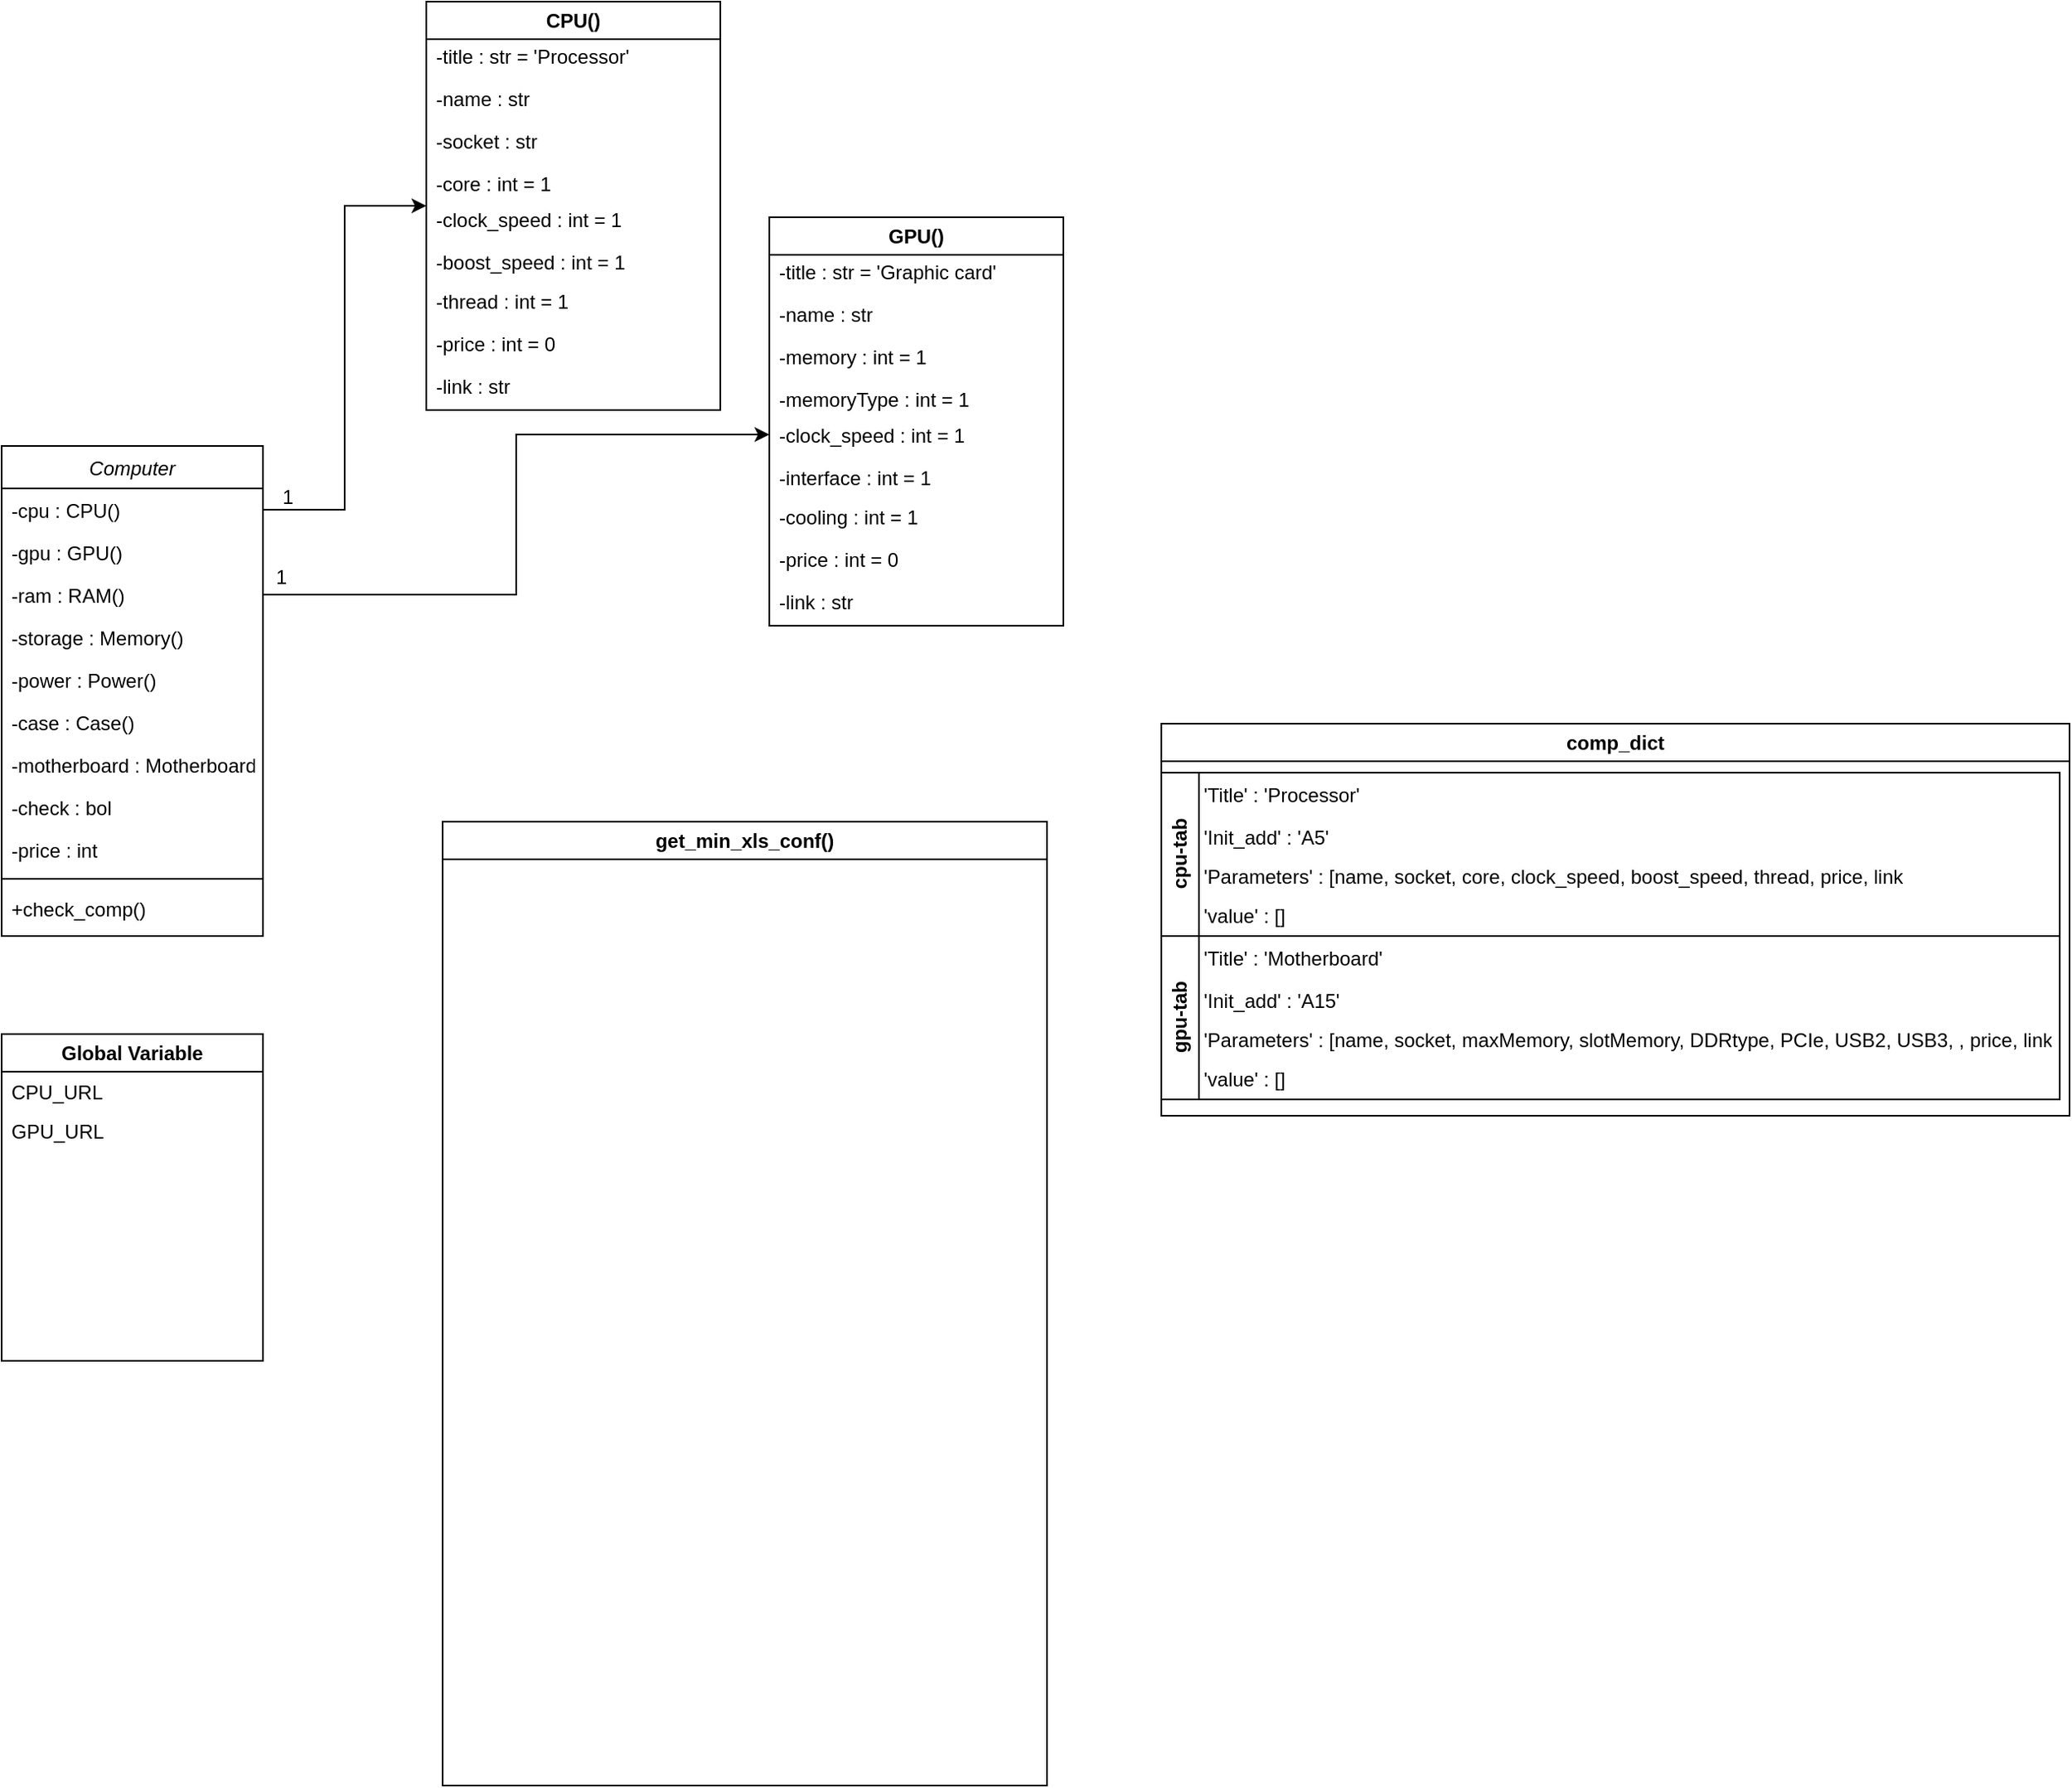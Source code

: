 <mxfile version="26.1.1">
  <diagram id="C5RBs43oDa-KdzZeNtuy" name="Page-1">
    <mxGraphModel dx="1674" dy="738" grid="1" gridSize="10" guides="1" tooltips="1" connect="1" arrows="1" fold="1" page="1" pageScale="1" pageWidth="827" pageHeight="1169" math="0" shadow="0">
      <root>
        <mxCell id="WIyWlLk6GJQsqaUBKTNV-0" />
        <mxCell id="WIyWlLk6GJQsqaUBKTNV-1" parent="WIyWlLk6GJQsqaUBKTNV-0" />
        <mxCell id="zkfFHV4jXpPFQw0GAbJ--0" value="Computer" style="swimlane;fontStyle=2;align=center;verticalAlign=top;childLayout=stackLayout;horizontal=1;startSize=26;horizontalStack=0;resizeParent=1;resizeLast=0;collapsible=1;marginBottom=0;rounded=0;shadow=0;strokeWidth=1;" parent="WIyWlLk6GJQsqaUBKTNV-1" vertex="1">
          <mxGeometry x="30" y="310" width="160" height="300" as="geometry">
            <mxRectangle x="230" y="140" width="160" height="26" as="alternateBounds" />
          </mxGeometry>
        </mxCell>
        <mxCell id="zkfFHV4jXpPFQw0GAbJ--1" value="-cpu : CPU()" style="text;align=left;verticalAlign=top;spacingLeft=4;spacingRight=4;overflow=hidden;rotatable=0;points=[[0,0.5],[1,0.5]];portConstraint=eastwest;" parent="zkfFHV4jXpPFQw0GAbJ--0" vertex="1">
          <mxGeometry y="26" width="160" height="26" as="geometry" />
        </mxCell>
        <mxCell id="zkfFHV4jXpPFQw0GAbJ--2" value="-gpu : GPU()" style="text;align=left;verticalAlign=top;spacingLeft=4;spacingRight=4;overflow=hidden;rotatable=0;points=[[0,0.5],[1,0.5]];portConstraint=eastwest;rounded=0;shadow=0;html=0;" parent="zkfFHV4jXpPFQw0GAbJ--0" vertex="1">
          <mxGeometry y="52" width="160" height="26" as="geometry" />
        </mxCell>
        <mxCell id="zkfFHV4jXpPFQw0GAbJ--3" value="-ram : RAM()" style="text;align=left;verticalAlign=top;spacingLeft=4;spacingRight=4;overflow=hidden;rotatable=0;points=[[0,0.5],[1,0.5]];portConstraint=eastwest;rounded=0;shadow=0;html=0;" parent="zkfFHV4jXpPFQw0GAbJ--0" vertex="1">
          <mxGeometry y="78" width="160" height="26" as="geometry" />
        </mxCell>
        <mxCell id="qNLP7G_rIwIwrKNpm0vT-1" value="-storage : Memory()" style="text;align=left;verticalAlign=top;spacingLeft=4;spacingRight=4;overflow=hidden;rotatable=0;points=[[0,0.5],[1,0.5]];portConstraint=eastwest;rounded=0;shadow=0;html=0;" parent="zkfFHV4jXpPFQw0GAbJ--0" vertex="1">
          <mxGeometry y="104" width="160" height="26" as="geometry" />
        </mxCell>
        <mxCell id="qNLP7G_rIwIwrKNpm0vT-2" value="-power : Power()" style="text;align=left;verticalAlign=top;spacingLeft=4;spacingRight=4;overflow=hidden;rotatable=0;points=[[0,0.5],[1,0.5]];portConstraint=eastwest;rounded=0;shadow=0;html=0;" parent="zkfFHV4jXpPFQw0GAbJ--0" vertex="1">
          <mxGeometry y="130" width="160" height="26" as="geometry" />
        </mxCell>
        <mxCell id="qNLP7G_rIwIwrKNpm0vT-3" value="-case : Case()" style="text;align=left;verticalAlign=top;spacingLeft=4;spacingRight=4;overflow=hidden;rotatable=0;points=[[0,0.5],[1,0.5]];portConstraint=eastwest;rounded=0;shadow=0;html=0;" parent="zkfFHV4jXpPFQw0GAbJ--0" vertex="1">
          <mxGeometry y="156" width="160" height="26" as="geometry" />
        </mxCell>
        <mxCell id="qNLP7G_rIwIwrKNpm0vT-4" value="-motherboard : Motherboard()" style="text;align=left;verticalAlign=top;spacingLeft=4;spacingRight=4;overflow=hidden;rotatable=0;points=[[0,0.5],[1,0.5]];portConstraint=eastwest;rounded=0;shadow=0;html=0;" parent="zkfFHV4jXpPFQw0GAbJ--0" vertex="1">
          <mxGeometry y="182" width="160" height="26" as="geometry" />
        </mxCell>
        <mxCell id="qNLP7G_rIwIwrKNpm0vT-5" value="-check : bol" style="text;align=left;verticalAlign=top;spacingLeft=4;spacingRight=4;overflow=hidden;rotatable=0;points=[[0,0.5],[1,0.5]];portConstraint=eastwest;rounded=0;shadow=0;html=0;" parent="zkfFHV4jXpPFQw0GAbJ--0" vertex="1">
          <mxGeometry y="208" width="160" height="26" as="geometry" />
        </mxCell>
        <mxCell id="qNLP7G_rIwIwrKNpm0vT-7" value="-price : int" style="text;align=left;verticalAlign=top;spacingLeft=4;spacingRight=4;overflow=hidden;rotatable=0;points=[[0,0.5],[1,0.5]];portConstraint=eastwest;rounded=0;shadow=0;html=0;" parent="zkfFHV4jXpPFQw0GAbJ--0" vertex="1">
          <mxGeometry y="234" width="160" height="26" as="geometry" />
        </mxCell>
        <mxCell id="zkfFHV4jXpPFQw0GAbJ--4" value="" style="line;html=1;strokeWidth=1;align=left;verticalAlign=middle;spacingTop=-1;spacingLeft=3;spacingRight=3;rotatable=0;labelPosition=right;points=[];portConstraint=eastwest;" parent="zkfFHV4jXpPFQw0GAbJ--0" vertex="1">
          <mxGeometry y="260" width="160" height="10" as="geometry" />
        </mxCell>
        <mxCell id="zkfFHV4jXpPFQw0GAbJ--5" value="+check_comp()" style="text;align=left;verticalAlign=top;spacingLeft=4;spacingRight=4;overflow=hidden;rotatable=0;points=[[0,0.5],[1,0.5]];portConstraint=eastwest;" parent="zkfFHV4jXpPFQw0GAbJ--0" vertex="1">
          <mxGeometry y="270" width="160" height="26" as="geometry" />
        </mxCell>
        <mxCell id="qNLP7G_rIwIwrKNpm0vT-10" value="CPU()" style="swimlane;whiteSpace=wrap;html=1;" parent="WIyWlLk6GJQsqaUBKTNV-1" vertex="1">
          <mxGeometry x="290" y="38" width="180" height="250" as="geometry" />
        </mxCell>
        <mxCell id="qNLP7G_rIwIwrKNpm0vT-16" value="-title : str = &#39;Processor&#39;" style="text;align=left;verticalAlign=top;spacingLeft=4;spacingRight=4;overflow=hidden;rotatable=0;points=[[0,0.5],[1,0.5]];portConstraint=eastwest;" parent="qNLP7G_rIwIwrKNpm0vT-10" vertex="1">
          <mxGeometry y="20" width="160" height="26" as="geometry" />
        </mxCell>
        <mxCell id="qNLP7G_rIwIwrKNpm0vT-17" value="-name : str" style="text;align=left;verticalAlign=top;spacingLeft=4;spacingRight=4;overflow=hidden;rotatable=0;points=[[0,0.5],[1,0.5]];portConstraint=eastwest;" parent="qNLP7G_rIwIwrKNpm0vT-10" vertex="1">
          <mxGeometry y="46" width="160" height="26" as="geometry" />
        </mxCell>
        <mxCell id="qNLP7G_rIwIwrKNpm0vT-18" value="-socket : str" style="text;align=left;verticalAlign=top;spacingLeft=4;spacingRight=4;overflow=hidden;rotatable=0;points=[[0,0.5],[1,0.5]];portConstraint=eastwest;" parent="qNLP7G_rIwIwrKNpm0vT-10" vertex="1">
          <mxGeometry y="72" width="160" height="26" as="geometry" />
        </mxCell>
        <mxCell id="qNLP7G_rIwIwrKNpm0vT-19" value="-core : int = 1" style="text;align=left;verticalAlign=top;spacingLeft=4;spacingRight=4;overflow=hidden;rotatable=0;points=[[0,0.5],[1,0.5]];portConstraint=eastwest;" parent="qNLP7G_rIwIwrKNpm0vT-10" vertex="1">
          <mxGeometry y="98" width="160" height="26" as="geometry" />
        </mxCell>
        <mxCell id="qNLP7G_rIwIwrKNpm0vT-20" value="-clock_speed : int = 1" style="text;align=left;verticalAlign=top;spacingLeft=4;spacingRight=4;overflow=hidden;rotatable=0;points=[[0,0.5],[1,0.5]];portConstraint=eastwest;" parent="qNLP7G_rIwIwrKNpm0vT-10" vertex="1">
          <mxGeometry y="120" width="160" height="26" as="geometry" />
        </mxCell>
        <mxCell id="qNLP7G_rIwIwrKNpm0vT-21" value="-boost_speed : int = 1" style="text;align=left;verticalAlign=top;spacingLeft=4;spacingRight=4;overflow=hidden;rotatable=0;points=[[0,0.5],[1,0.5]];portConstraint=eastwest;" parent="qNLP7G_rIwIwrKNpm0vT-10" vertex="1">
          <mxGeometry y="146" width="160" height="26" as="geometry" />
        </mxCell>
        <mxCell id="qNLP7G_rIwIwrKNpm0vT-22" value="-thread : int = 1" style="text;align=left;verticalAlign=top;spacingLeft=4;spacingRight=4;overflow=hidden;rotatable=0;points=[[0,0.5],[1,0.5]];portConstraint=eastwest;" parent="qNLP7G_rIwIwrKNpm0vT-10" vertex="1">
          <mxGeometry y="170" width="160" height="26" as="geometry" />
        </mxCell>
        <mxCell id="qNLP7G_rIwIwrKNpm0vT-23" value="-price : int = 0" style="text;align=left;verticalAlign=top;spacingLeft=4;spacingRight=4;overflow=hidden;rotatable=0;points=[[0,0.5],[1,0.5]];portConstraint=eastwest;" parent="qNLP7G_rIwIwrKNpm0vT-10" vertex="1">
          <mxGeometry y="196" width="160" height="26" as="geometry" />
        </mxCell>
        <mxCell id="qNLP7G_rIwIwrKNpm0vT-24" value="-link : str" style="text;align=left;verticalAlign=top;spacingLeft=4;spacingRight=4;overflow=hidden;rotatable=0;points=[[0,0.5],[1,0.5]];portConstraint=eastwest;" parent="qNLP7G_rIwIwrKNpm0vT-10" vertex="1">
          <mxGeometry y="222" width="160" height="26" as="geometry" />
        </mxCell>
        <mxCell id="qNLP7G_rIwIwrKNpm0vT-12" style="edgeStyle=orthogonalEdgeStyle;rounded=0;orthogonalLoop=1;jettySize=auto;html=1;exitX=1;exitY=0.5;exitDx=0;exitDy=0;entryX=0;entryY=0.5;entryDx=0;entryDy=0;" parent="WIyWlLk6GJQsqaUBKTNV-1" source="zkfFHV4jXpPFQw0GAbJ--1" target="qNLP7G_rIwIwrKNpm0vT-10" edge="1">
          <mxGeometry relative="1" as="geometry" />
        </mxCell>
        <mxCell id="qNLP7G_rIwIwrKNpm0vT-15" value="1" style="resizable=0;align=left;verticalAlign=bottom;labelBackgroundColor=none;fontSize=12;" parent="WIyWlLk6GJQsqaUBKTNV-1" connectable="0" vertex="1">
          <mxGeometry x="200" y="350" as="geometry" />
        </mxCell>
        <mxCell id="qNLP7G_rIwIwrKNpm0vT-25" value="GPU()" style="swimlane;whiteSpace=wrap;html=1;" parent="WIyWlLk6GJQsqaUBKTNV-1" vertex="1">
          <mxGeometry x="500" y="170" width="180" height="250" as="geometry" />
        </mxCell>
        <mxCell id="qNLP7G_rIwIwrKNpm0vT-26" value="-title : str = &#39;Graphic card&#39;" style="text;align=left;verticalAlign=top;spacingLeft=4;spacingRight=4;overflow=hidden;rotatable=0;points=[[0,0.5],[1,0.5]];portConstraint=eastwest;" parent="qNLP7G_rIwIwrKNpm0vT-25" vertex="1">
          <mxGeometry y="20" width="160" height="26" as="geometry" />
        </mxCell>
        <mxCell id="qNLP7G_rIwIwrKNpm0vT-27" value="-name : str" style="text;align=left;verticalAlign=top;spacingLeft=4;spacingRight=4;overflow=hidden;rotatable=0;points=[[0,0.5],[1,0.5]];portConstraint=eastwest;" parent="qNLP7G_rIwIwrKNpm0vT-25" vertex="1">
          <mxGeometry y="46" width="160" height="26" as="geometry" />
        </mxCell>
        <mxCell id="qNLP7G_rIwIwrKNpm0vT-28" value="-memory : int = 1" style="text;align=left;verticalAlign=top;spacingLeft=4;spacingRight=4;overflow=hidden;rotatable=0;points=[[0,0.5],[1,0.5]];portConstraint=eastwest;" parent="qNLP7G_rIwIwrKNpm0vT-25" vertex="1">
          <mxGeometry y="72" width="160" height="26" as="geometry" />
        </mxCell>
        <mxCell id="qNLP7G_rIwIwrKNpm0vT-29" value="-memoryType : int = 1" style="text;align=left;verticalAlign=top;spacingLeft=4;spacingRight=4;overflow=hidden;rotatable=0;points=[[0,0.5],[1,0.5]];portConstraint=eastwest;" parent="qNLP7G_rIwIwrKNpm0vT-25" vertex="1">
          <mxGeometry y="98" width="160" height="26" as="geometry" />
        </mxCell>
        <mxCell id="qNLP7G_rIwIwrKNpm0vT-30" value="-clock_speed : int = 1" style="text;align=left;verticalAlign=top;spacingLeft=4;spacingRight=4;overflow=hidden;rotatable=0;points=[[0,0.5],[1,0.5]];portConstraint=eastwest;" parent="qNLP7G_rIwIwrKNpm0vT-25" vertex="1">
          <mxGeometry y="120" width="160" height="26" as="geometry" />
        </mxCell>
        <mxCell id="qNLP7G_rIwIwrKNpm0vT-31" value="-interface : int = 1" style="text;align=left;verticalAlign=top;spacingLeft=4;spacingRight=4;overflow=hidden;rotatable=0;points=[[0,0.5],[1,0.5]];portConstraint=eastwest;" parent="qNLP7G_rIwIwrKNpm0vT-25" vertex="1">
          <mxGeometry y="146" width="160" height="26" as="geometry" />
        </mxCell>
        <mxCell id="qNLP7G_rIwIwrKNpm0vT-32" value="-cooling : int = 1" style="text;align=left;verticalAlign=top;spacingLeft=4;spacingRight=4;overflow=hidden;rotatable=0;points=[[0,0.5],[1,0.5]];portConstraint=eastwest;" parent="qNLP7G_rIwIwrKNpm0vT-25" vertex="1">
          <mxGeometry y="170" width="160" height="26" as="geometry" />
        </mxCell>
        <mxCell id="qNLP7G_rIwIwrKNpm0vT-33" value="-price : int = 0" style="text;align=left;verticalAlign=top;spacingLeft=4;spacingRight=4;overflow=hidden;rotatable=0;points=[[0,0.5],[1,0.5]];portConstraint=eastwest;" parent="qNLP7G_rIwIwrKNpm0vT-25" vertex="1">
          <mxGeometry y="196" width="160" height="26" as="geometry" />
        </mxCell>
        <mxCell id="qNLP7G_rIwIwrKNpm0vT-34" value="-link : str" style="text;align=left;verticalAlign=top;spacingLeft=4;spacingRight=4;overflow=hidden;rotatable=0;points=[[0,0.5],[1,0.5]];portConstraint=eastwest;" parent="qNLP7G_rIwIwrKNpm0vT-25" vertex="1">
          <mxGeometry y="222" width="160" height="26" as="geometry" />
        </mxCell>
        <mxCell id="qNLP7G_rIwIwrKNpm0vT-35" style="edgeStyle=orthogonalEdgeStyle;rounded=0;orthogonalLoop=1;jettySize=auto;html=1;exitX=1;exitY=0.5;exitDx=0;exitDy=0;entryX=0;entryY=0.5;entryDx=0;entryDy=0;" parent="WIyWlLk6GJQsqaUBKTNV-1" source="zkfFHV4jXpPFQw0GAbJ--3" target="qNLP7G_rIwIwrKNpm0vT-30" edge="1">
          <mxGeometry relative="1" as="geometry">
            <mxPoint x="230" y="396" as="sourcePoint" />
            <mxPoint x="840" y="90" as="targetPoint" />
          </mxGeometry>
        </mxCell>
        <mxCell id="qNLP7G_rIwIwrKNpm0vT-36" value="1" style="resizable=0;align=left;verticalAlign=bottom;labelBackgroundColor=none;fontSize=12;" parent="WIyWlLk6GJQsqaUBKTNV-1" connectable="0" vertex="1">
          <mxGeometry x="212" y="362" as="geometry">
            <mxPoint x="-16" y="37" as="offset" />
          </mxGeometry>
        </mxCell>
        <mxCell id="oPZcaLbsg0G_ngxoB_nq-10" value="comp_dict" style="swimlane;whiteSpace=wrap;html=1;" vertex="1" parent="WIyWlLk6GJQsqaUBKTNV-1">
          <mxGeometry x="740" y="480" width="556" height="240" as="geometry" />
        </mxCell>
        <mxCell id="oPZcaLbsg0G_ngxoB_nq-11" value="cpu-tab" style="swimlane;horizontal=0;whiteSpace=wrap;html=1;" vertex="1" parent="oPZcaLbsg0G_ngxoB_nq-10">
          <mxGeometry y="30" width="550" height="100" as="geometry" />
        </mxCell>
        <mxCell id="oPZcaLbsg0G_ngxoB_nq-12" value="&#39;Title&#39; : &#39;Processor&#39;" style="text;align=left;verticalAlign=top;spacingLeft=4;spacingRight=4;overflow=hidden;rotatable=0;points=[[0,0.5],[1,0.5]];portConstraint=eastwest;" vertex="1" parent="oPZcaLbsg0G_ngxoB_nq-11">
          <mxGeometry x="20" width="200" height="26" as="geometry" />
        </mxCell>
        <mxCell id="oPZcaLbsg0G_ngxoB_nq-13" value="&#39;Init_add&#39; : &#39;A5&#39;" style="text;align=left;verticalAlign=top;spacingLeft=4;spacingRight=4;overflow=hidden;rotatable=0;points=[[0,0.5],[1,0.5]];portConstraint=eastwest;" vertex="1" parent="oPZcaLbsg0G_ngxoB_nq-11">
          <mxGeometry x="20" y="26" width="200" height="26" as="geometry" />
        </mxCell>
        <mxCell id="oPZcaLbsg0G_ngxoB_nq-14" value="&#39;Parameters&#39; : [name, socket, core, clock_speed, boost_speed, thread, price, link" style="text;align=left;verticalAlign=top;spacingLeft=4;spacingRight=4;overflow=hidden;rotatable=0;points=[[0,0.5],[1,0.5]];portConstraint=eastwest;" vertex="1" parent="oPZcaLbsg0G_ngxoB_nq-11">
          <mxGeometry x="20" y="50" width="450" height="26" as="geometry" />
        </mxCell>
        <mxCell id="oPZcaLbsg0G_ngxoB_nq-15" value="&#39;value&#39; : []" style="text;align=left;verticalAlign=top;spacingLeft=4;spacingRight=4;overflow=hidden;rotatable=0;points=[[0,0.5],[1,0.5]];portConstraint=eastwest;" vertex="1" parent="oPZcaLbsg0G_ngxoB_nq-11">
          <mxGeometry x="20" y="74" width="200" height="26" as="geometry" />
        </mxCell>
        <mxCell id="oPZcaLbsg0G_ngxoB_nq-16" value="gpu-tab" style="swimlane;horizontal=0;whiteSpace=wrap;html=1;" vertex="1" parent="oPZcaLbsg0G_ngxoB_nq-10">
          <mxGeometry y="130" width="550" height="100" as="geometry" />
        </mxCell>
        <mxCell id="oPZcaLbsg0G_ngxoB_nq-17" value="&#39;Title&#39; : &#39;Motherboard&#39;" style="text;align=left;verticalAlign=top;spacingLeft=4;spacingRight=4;overflow=hidden;rotatable=0;points=[[0,0.5],[1,0.5]];portConstraint=eastwest;" vertex="1" parent="oPZcaLbsg0G_ngxoB_nq-16">
          <mxGeometry x="20" width="200" height="26" as="geometry" />
        </mxCell>
        <mxCell id="oPZcaLbsg0G_ngxoB_nq-18" value="&#39;Init_add&#39; : &#39;A15&#39;" style="text;align=left;verticalAlign=top;spacingLeft=4;spacingRight=4;overflow=hidden;rotatable=0;points=[[0,0.5],[1,0.5]];portConstraint=eastwest;" vertex="1" parent="oPZcaLbsg0G_ngxoB_nq-16">
          <mxGeometry x="20" y="26" width="200" height="26" as="geometry" />
        </mxCell>
        <mxCell id="oPZcaLbsg0G_ngxoB_nq-19" value="&#39;Parameters&#39; : [name, socket, maxMemory, slotMemory, DDRtype, PCIe, USB2, USB3, , price, link" style="text;align=left;verticalAlign=top;spacingLeft=4;spacingRight=4;overflow=hidden;rotatable=0;points=[[0,0.5],[1,0.5]];portConstraint=eastwest;" vertex="1" parent="oPZcaLbsg0G_ngxoB_nq-16">
          <mxGeometry x="20" y="50" width="530" height="26" as="geometry" />
        </mxCell>
        <mxCell id="oPZcaLbsg0G_ngxoB_nq-20" value="&#39;value&#39; : []" style="text;align=left;verticalAlign=top;spacingLeft=4;spacingRight=4;overflow=hidden;rotatable=0;points=[[0,0.5],[1,0.5]];portConstraint=eastwest;" vertex="1" parent="oPZcaLbsg0G_ngxoB_nq-16">
          <mxGeometry x="20" y="74" width="200" height="26" as="geometry" />
        </mxCell>
        <mxCell id="oPZcaLbsg0G_ngxoB_nq-21" value="Global Variable" style="swimlane;whiteSpace=wrap;html=1;" vertex="1" parent="WIyWlLk6GJQsqaUBKTNV-1">
          <mxGeometry x="30" y="670" width="160" height="200" as="geometry" />
        </mxCell>
        <mxCell id="oPZcaLbsg0G_ngxoB_nq-22" value="CPU_URL" style="text;align=left;verticalAlign=top;spacingLeft=4;spacingRight=4;overflow=hidden;rotatable=0;points=[[0,0.5],[1,0.5]];portConstraint=eastwest;" vertex="1" parent="oPZcaLbsg0G_ngxoB_nq-21">
          <mxGeometry y="22" width="160" height="26" as="geometry" />
        </mxCell>
        <mxCell id="oPZcaLbsg0G_ngxoB_nq-23" value="GPU_URL" style="text;align=left;verticalAlign=top;spacingLeft=4;spacingRight=4;overflow=hidden;rotatable=0;points=[[0,0.5],[1,0.5]];portConstraint=eastwest;" vertex="1" parent="oPZcaLbsg0G_ngxoB_nq-21">
          <mxGeometry y="46" width="160" height="26" as="geometry" />
        </mxCell>
        <mxCell id="oPZcaLbsg0G_ngxoB_nq-24" value="get_min_xls_conf()" style="swimlane;whiteSpace=wrap;html=1;" vertex="1" parent="WIyWlLk6GJQsqaUBKTNV-1">
          <mxGeometry x="300" y="540" width="370" height="590" as="geometry" />
        </mxCell>
      </root>
    </mxGraphModel>
  </diagram>
</mxfile>
